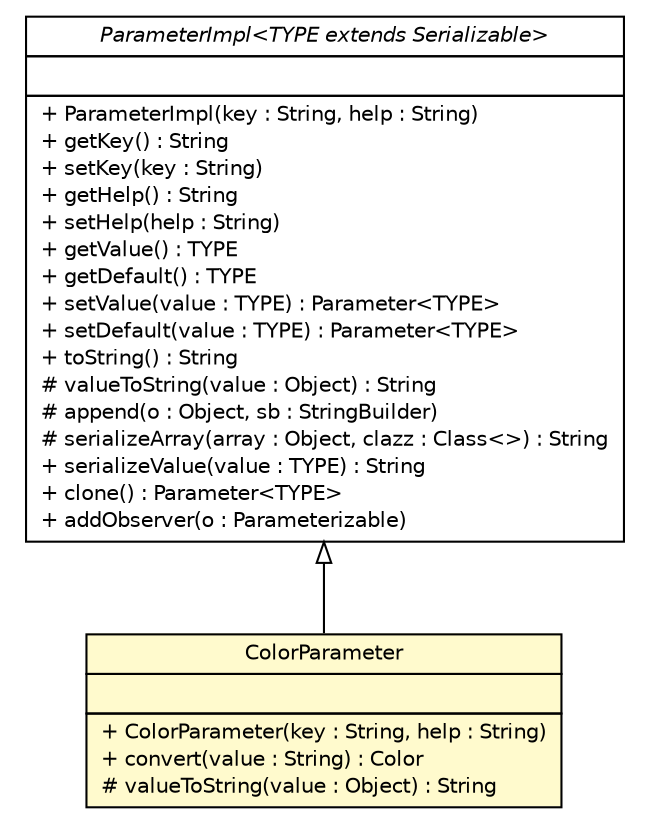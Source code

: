 #!/usr/local/bin/dot
#
# Class diagram 
# Generated by UMLGraph version R5_6 (http://www.umlgraph.org/)
#

digraph G {
	edge [fontname="Helvetica",fontsize=10,labelfontname="Helvetica",labelfontsize=10];
	node [fontname="Helvetica",fontsize=10,shape=plaintext];
	nodesep=0.25;
	ranksep=0.5;
	// com.vectorprint.configuration.parameters.ParameterImpl<TYPE extends java.io.Serializable>
	c1265 [label=<<table title="com.vectorprint.configuration.parameters.ParameterImpl" border="0" cellborder="1" cellspacing="0" cellpadding="2" port="p" href="./ParameterImpl.html">
		<tr><td><table border="0" cellspacing="0" cellpadding="1">
<tr><td align="center" balign="center"><font face="Helvetica-Oblique"> ParameterImpl&lt;TYPE extends Serializable&gt; </font></td></tr>
		</table></td></tr>
		<tr><td><table border="0" cellspacing="0" cellpadding="1">
<tr><td align="left" balign="left">  </td></tr>
		</table></td></tr>
		<tr><td><table border="0" cellspacing="0" cellpadding="1">
<tr><td align="left" balign="left"> + ParameterImpl(key : String, help : String) </td></tr>
<tr><td align="left" balign="left"> + getKey() : String </td></tr>
<tr><td align="left" balign="left"> + setKey(key : String) </td></tr>
<tr><td align="left" balign="left"> + getHelp() : String </td></tr>
<tr><td align="left" balign="left"> + setHelp(help : String) </td></tr>
<tr><td align="left" balign="left"> + getValue() : TYPE </td></tr>
<tr><td align="left" balign="left"> + getDefault() : TYPE </td></tr>
<tr><td align="left" balign="left"> + setValue(value : TYPE) : Parameter&lt;TYPE&gt; </td></tr>
<tr><td align="left" balign="left"> + setDefault(value : TYPE) : Parameter&lt;TYPE&gt; </td></tr>
<tr><td align="left" balign="left"> + toString() : String </td></tr>
<tr><td align="left" balign="left"> # valueToString(value : Object) : String </td></tr>
<tr><td align="left" balign="left"> # append(o : Object, sb : StringBuilder) </td></tr>
<tr><td align="left" balign="left"> # serializeArray(array : Object, clazz : Class&lt;&gt;) : String </td></tr>
<tr><td align="left" balign="left"> + serializeValue(value : TYPE) : String </td></tr>
<tr><td align="left" balign="left"> + clone() : Parameter&lt;TYPE&gt; </td></tr>
<tr><td align="left" balign="left"> + addObserver(o : Parameterizable) </td></tr>
		</table></td></tr>
		</table>>, URL="./ParameterImpl.html", fontname="Helvetica", fontcolor="black", fontsize=10.0];
	// com.vectorprint.configuration.parameters.ColorParameter
	c1287 [label=<<table title="com.vectorprint.configuration.parameters.ColorParameter" border="0" cellborder="1" cellspacing="0" cellpadding="2" port="p" bgcolor="lemonChiffon" href="./ColorParameter.html">
		<tr><td><table border="0" cellspacing="0" cellpadding="1">
<tr><td align="center" balign="center"> ColorParameter </td></tr>
		</table></td></tr>
		<tr><td><table border="0" cellspacing="0" cellpadding="1">
<tr><td align="left" balign="left">  </td></tr>
		</table></td></tr>
		<tr><td><table border="0" cellspacing="0" cellpadding="1">
<tr><td align="left" balign="left"> + ColorParameter(key : String, help : String) </td></tr>
<tr><td align="left" balign="left"> + convert(value : String) : Color </td></tr>
<tr><td align="left" balign="left"> # valueToString(value : Object) : String </td></tr>
		</table></td></tr>
		</table>>, URL="./ColorParameter.html", fontname="Helvetica", fontcolor="black", fontsize=10.0];
	//com.vectorprint.configuration.parameters.ColorParameter extends com.vectorprint.configuration.parameters.ParameterImpl<java.awt.Color>
	c1265:p -> c1287:p [dir=back,arrowtail=empty];
}

